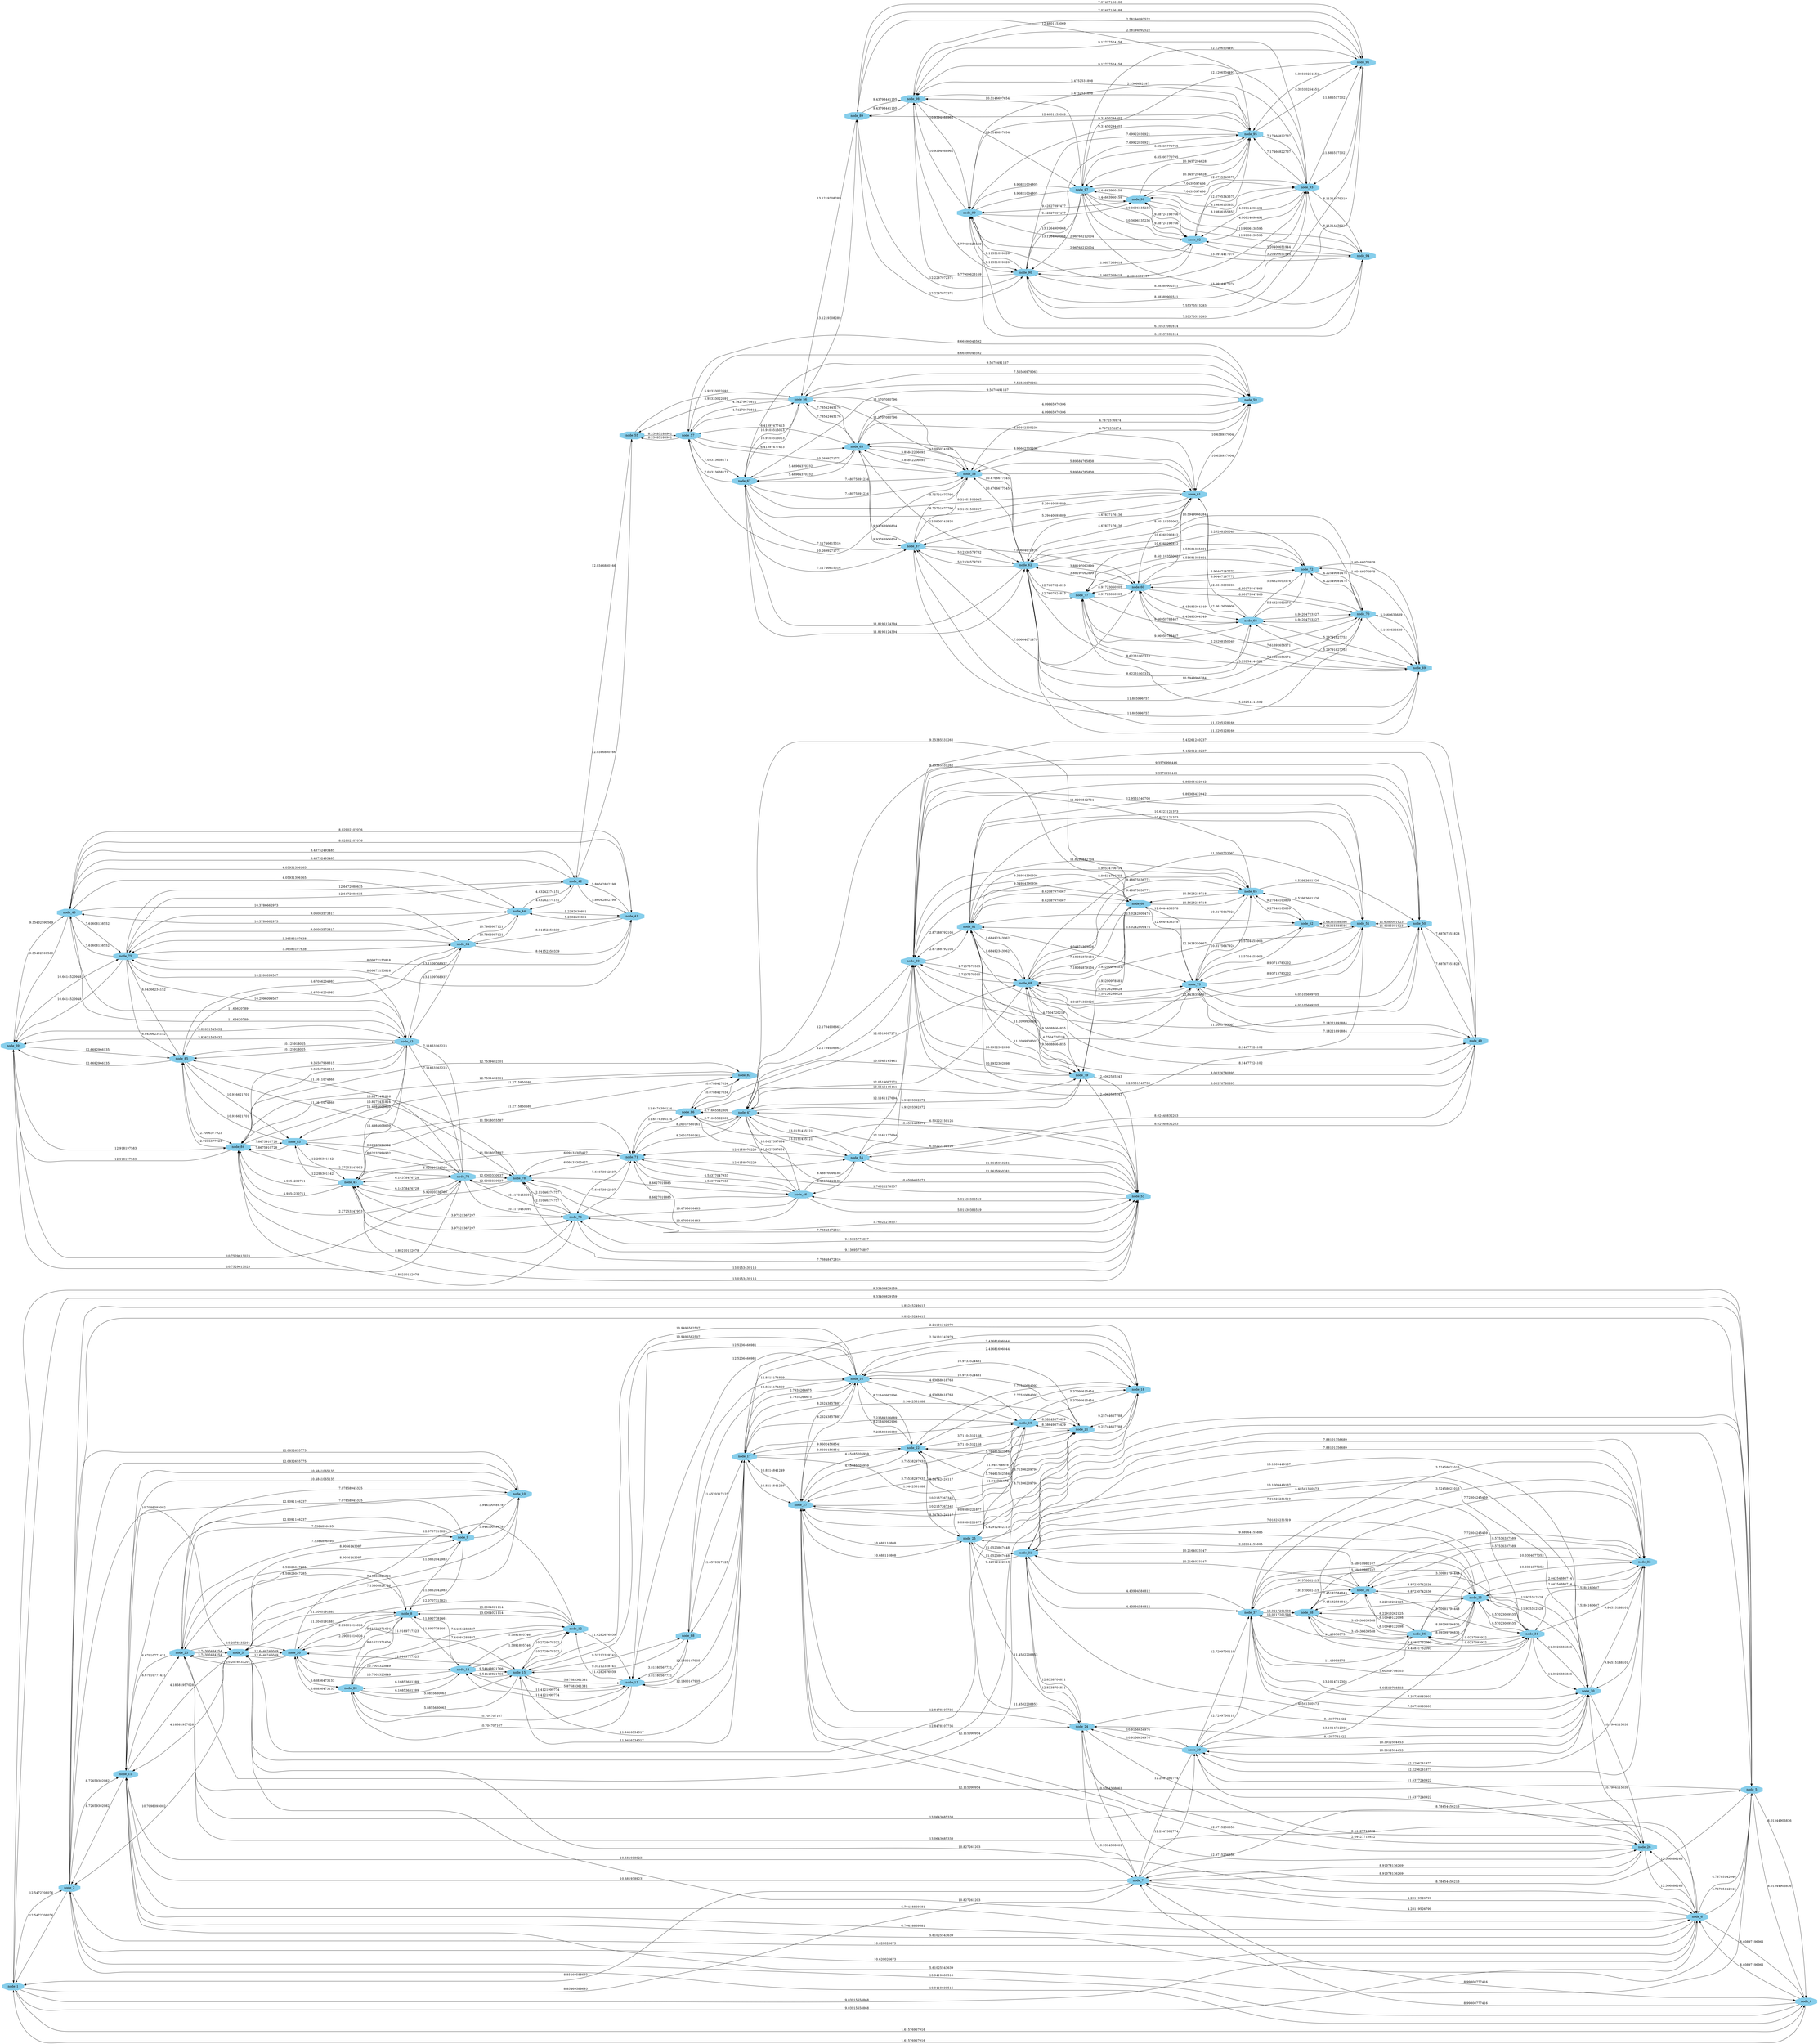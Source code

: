 digraph G {
node [width=.3,height=.3,shape=octagon,style=filled,color=skyblue];
overlap="false";
rankdir="LR";
aspect="1";
node_1 [pos="73.4337074654,42.4580363924!"];
node_2 [pos="82.6735355319,33.9692448401!"];
node_3 [pos="77.8804347268,24.3918652444!"];
node_4 [pos="74.7328071322,41.4972805901!"];
node_5 [pos="76.8247639791,33.7617080501!"];
node_6 [pos="72.062870224,33.5234329309!"];
node_7 [pos="68.1812396271,35.32941655!"];
node_8 [pos="73.5731555264,14.0488776752!"];
node_9 [pos="84.2048488715,18.1219567968!"];
node_10 [pos="84.6213438252,22.0440048061!"];
node_11 [pos="76.1309029577,28.1945253744!"];
node_12 [pos="69.8374865393,1.59676009316!"];
node_13 [pos="58.419329327,2.07737257466!"];
node_14 [pos="69.7953548548,2.98531063071!"];
node_15 [pos="61.2459861882,7.22862792128!"];
node_16 [pos="51.7474019938,12.6758211536!"];
node_17 [pos="49.8091897145,10.6640748263!"];
node_18 [pos="49.3372231602,12.8548245341!"];
node_19 [pos="51.8308832666,17.6118014404!"];
node_20 [pos="71.3328069698,13.5745133432!"];
node_21 [pos="43.9040717728,20.3502354632!"];
node_22 [pos="49.6622195874,20.6232361312!"];
node_23 [pos="77.552720892,21.6685071687!"];
node_24 [pos="57.4955808248,32.9868021298!"];
node_25 [pos="46.9454849467,28.5161978284!"];
node_26 [pos="59.8230615649,32.2402606824!"];
node_27 [pos="54.1169564008,20.5911924766!"];
node_28 [pos="66.9964739469,8.48231944523!"];
node_29 [pos="59.2349855129,43.7629879544!"];
node_30 [pos="50.6454222067,37.9151101283!"];
node_31 [pos="46.4718835743,39.5584328601!"];
node_32 [pos="39.0125722957,46.5393748815!"];
node_33 [pos="47.548037474,47.3656261859!"];
node_34 [pos="40.904806445,43.8238004027!"];
node_35 [pos="47.4098738671,49.4034917413!"];
node_36 [pos="39.0218115131,52.6488591164!"];
node_37 [pos="46.507189405,43.9982383325!"];
node_38 [pos="42.438610635,53.1569250153!"];
node_39 [pos="25.200638717,54.5813476405!"];
node_40 [pos="28.4915501616,63.3373571487!"];
node_41 [pos="25.7360334402,70.8787301638!"];
node_42 [pos="31.588400948,71.1860094046!"];
node_43 [pos="21.4090437126,54.0670546223!"];
node_44 [pos="29.525929966,67.2626709272!"];
node_45 [pos="15.2852189061,44.3349750923!"];
node_46 [pos="18.2363462341,30.053995897!"];
node_47 [pos="8.66207006617,27.0225180632!"];
node_48 [pos="7.9542214,14.991413445!"];
node_49 [pos="16.093458236,15.2916443314!"];
node_50 [pos="16.3880823641,7.6096185083!"];
node_51 [pos="5.67417177025,3.06354256148!"];
node_52 [pos="3.90549989033,1.09867202528!"];
node_53 [pos="13.420384819,31.4539203622!"];
node_54 [pos="20.6310393866,21.9100104547!"];
node_55 [pos="33.3338995902,83.0934419635!"];
node_56 [pos="37.2373217685,87.548678913!"];
node_57 [pos="41.3141778935,85.1251761578!"];
node_58 [pos="46.2709224925,94.1197349132!"];
node_59 [pos="41.5151633539,93.788825606!"];
node_60 [pos="60.4134249886,93.8317575552!"];
node_61 [pos="52.0434219519,95.319430542!"];
node_62 [pos="56.7107269012,94.9978300943!"];
node_63 [pos="44.3138815486,90.7944662708!"];
node_64 [pos="18.7451774268,66.9045595013!"];
node_65 [pos="0.159440110447,9.58401397983!"];
node_66 [pos="2.66284892004,19.8458924739!"];
node_67 [pos="48.1267199219,86.8728255721!"];
node_68 [pos="64.3920843137,98.9145862277!"];
node_69 [pos="67.9402260309,94.980297419!"];
node_70 [pos="66.1277741506,90.1426087133!"];
node_71 [pos="14.6011887267,32.7633693772!"];
node_72 [pos="67.3076673783,94.2000340861!"];
node_73 [pos="10.9550015369,10.2736236709!"];
node_74 [pos="15.2610933753,50.4787124911!"];
node_75 [pos="20.9439185509,64.3561568047!"];
node_76 [pos="15.4478681511,40.3630902792!"];
node_77 [pos="68.3486681306,89.7637214335!"];
node_78 [pos="16.5192955268,38.5448228656!"];
node_79 [pos="3.810431905,23.6076517267!"];
node_80 [pos="10.6678732581,15.015410442!"];
node_81 [pos="8.32909417135,13.3487213245!"];
node_82 [pos="1.96651244859,43.6654788068!"];
node_83 [pos="7.23517268721,53.6299079941!"];
node_84 [pos="13.5685569191,48.9622283287!"];
node_85 [pos="14.6692338508,61.6241161462!"];
node_86 [pos="2.98666449957,33.6383974751!"];
node_87 [pos="54.2473195013,90.5055360244!"];
node_88 [pos="55.0682384551,0.260767915082!"];
node_89 [pos="26.1287201884,94.5332361369!"];
node_90 [pos="15.0473938787,99.7001091835!"];
node_91 [pos="19.1519946593,93.3588816297!"];
node_92 [pos="3.31684795218,97.887666816!"];
node_93 [pos="7.69611275429,95.6691752108!"];
node_94 [pos="0.461096623518,99.3403684803!"];
node_95 [pos="13.9114647859,92.0851462912!"];
node_96 [pos="4.5886361327,88.0825605975!"];
node_97 [pos="7.99129632643,88.6314031516!"];
node_98 [pos="16.6980491283,94.1617619118!"];
node_99 [pos="6.23821530851,97.3654121512!"];
      node_68 -> node_77 [label="9.96959788467"];
      node_68 -> node_69 [label="5.29791827752"];
      node_68 -> node_62 [label="8.62231003318"];
      node_68 -> node_60 [label="6.45483364149"];
      node_68 -> node_61 [label="12.8613609906"];
      node_68 -> node_70 [label="8.94204723327"];
      node_68 -> node_72 [label="5.54325053574"];
      node_69 -> node_70 [label="5.1660636689"];
      node_69 -> node_68 [label="5.29791827752"];
      node_69 -> node_62 [label="11.2295128166"];
      node_69 -> node_60 [label="7.61392656571"];
      node_69 -> node_77 [label="5.23254144382"];
      node_69 -> node_72 [label="1.00446070978"];
      node_62 -> node_58 [label="10.4766677545"];
      node_62 -> node_70 [label="10.5949966284"];
      node_62 -> node_77 [label="12.7607824813"];
      node_62 -> node_68 [label="8.62231003318"];
      node_62 -> node_69 [label="11.2295128166"];
      node_62 -> node_87 [label="5.12338579732"];
      node_62 -> node_63 [label="13.0900741835"];
      node_62 -> node_60 [label="3.88197092899"];
      node_62 -> node_61 [label="4.67837176136"];
      node_62 -> node_67 [label="11.8195124394"];
      node_62 -> node_72 [label="10.6269292812"];
      node_63 -> node_58 [label="3.85842206093"];
      node_63 -> node_87 [label="9.93763906804"];
      node_63 -> node_57 [label="6.41397477413"];
      node_63 -> node_56 [label="7.78542445176"];
      node_63 -> node_62 [label="13.0900741835"];
      node_63 -> node_59 [label="4.09865970306"];
      node_63 -> node_61 [label="8.95662305236"];
      node_63 -> node_67 [label="5.46964370232"];
      node_60 -> node_68 [label="6.45483364149"];
      node_60 -> node_69 [label="7.61392656571"];
      node_60 -> node_87 [label="7.00604071879"];
      node_60 -> node_62 [label="3.88197092899"];
      node_60 -> node_77 [label="8.91723060205"];
      node_60 -> node_61 [label="8.50118355002"];
      node_60 -> node_70 [label="6.80173547866"];
      node_60 -> node_72 [label="6.90407167772"];
      node_61 -> node_67 [label="9.31051503997"];
      node_61 -> node_68 [label="12.8613609906"];
      node_61 -> node_87 [label="5.29440693889"];
      node_61 -> node_62 [label="4.67837176136"];
      node_61 -> node_63 [label="8.95662305236"];
      node_61 -> node_59 [label="10.638937004"];
      node_61 -> node_58 [label="5.89584765838"];
      node_61 -> node_60 [label="8.50118355002"];
      node_66 -> node_80 [label="9.34954390936"];
      node_66 -> node_81 [label="8.62087978067"];
      node_66 -> node_47 [label="9.35385531262"];
      node_66 -> node_48 [label="7.18084879134"];
      node_66 -> node_79 [label="3.93290978581"];
      node_66 -> node_73 [label="12.6644433378"];
      node_66 -> node_65 [label="10.5628218718"];
      node_67 -> node_58 [label="7.48075391234"];
      node_67 -> node_87 [label="7.11746615316"];
      node_67 -> node_57 [label="7.03313638171"];
      node_67 -> node_56 [label="10.9103515013"];
      node_67 -> node_62 [label="11.8195124394"];
      node_67 -> node_63 [label="5.46964370232"];
      node_67 -> node_59 [label="9.5678491167"];
      node_67 -> node_61 [label="9.31051503997"];
      node_64 -> node_85 [label="6.67056204983"];
      node_64 -> node_40 [label="10.3786662973"];
      node_64 -> node_41 [label="8.04152350339"];
      node_64 -> node_43 [label="13.1109768937"];
      node_64 -> node_44 [label="10.7866987121"];
      node_64 -> node_75 [label="3.36583107638"];
      node_65 -> node_52 [label="9.27545103809"];
      node_65 -> node_51 [label="8.53983681326"];
      node_65 -> node_80 [label="11.8290842734"];
      node_65 -> node_81 [label="8.99534706755"];
      node_65 -> node_48 [label="9.48675836771"];
      node_65 -> node_66 [label="10.5628218718"];
      node_65 -> node_73 [label="10.8175647924"];
      node_19 -> node_18 [label="5.37095615454"];
      node_19 -> node_17 [label="7.23589316689"];
      node_19 -> node_16 [label="4.93668618763"];
      node_19 -> node_27 [label="3.75538297933"];
      node_19 -> node_25 [label="11.948764678"];
      node_19 -> node_22 [label="3.71104312158"];
      node_19 -> node_21 [label="8.38649875429"];
      node_18 -> node_19 [label="5.37095615454"];
      node_18 -> node_17 [label="2.24101242979"];
      node_18 -> node_16 [label="2.41681696044"];
      node_18 -> node_27 [label="9.09380221877"];
      node_18 -> node_22 [label="7.77520684092"];
      node_18 -> node_21 [label="9.25744667788"];
      node_17 -> node_19 [label="7.23589316689"];
      node_17 -> node_18 [label="2.24101242979"];
      node_17 -> node_16 [label="2.7935264675"];
      node_17 -> node_15 [label="11.9416334317"];
      node_17 -> node_13 [label="12.1600147905"];
      node_17 -> node_27 [label="10.8214841249"];
      node_17 -> node_22 [label="9.96024568541"];
      node_17 -> node_21 [label="11.3442551888"];
      node_17 -> node_88 [label="11.6570317125"];
      node_16 -> node_19 [label="4.93668618763"];
      node_16 -> node_18 [label="2.41681696044"];
      node_16 -> node_17 [label="2.7935264675"];
      node_16 -> node_15 [label="10.9496582507"];
      node_16 -> node_13 [label="12.5236466981"];
      node_16 -> node_27 [label="8.26243857887"];
      node_16 -> node_22 [label="8.21640982996"];
      node_16 -> node_21 [label="10.9733524481"];
      node_16 -> node_88 [label="12.8515174869"];
      node_15 -> node_17 [label="11.9416334317"];
      node_15 -> node_16 [label="10.9496582507"];
      node_15 -> node_14 [label="9.54449821766"];
      node_15 -> node_13 [label="5.87583361381"];
      node_15 -> node_12 [label="10.2728678332"];
      node_15 -> node_20 [label="11.9169717323"];
      node_15 -> node_88 [label="9.31212328741"];
      node_15 -> node_28 [label="5.8855630063"];
      node_14 -> node_8 [label="11.6907781461"];
      node_14 -> node_15 [label="9.54449821766"];
      node_14 -> node_13 [label="11.4121999774"];
      node_14 -> node_12 [label="1.3891895746"];
      node_14 -> node_20 [label="10.7002323849"];
      node_14 -> node_28 [label="6.16853631289"];
      node_13 -> node_17 [label="12.1600147905"];
      node_13 -> node_16 [label="12.5236466981"];
      node_13 -> node_15 [label="5.87583361381"];
      node_13 -> node_14 [label="11.4121999774"];
      node_13 -> node_12 [label="11.4282676939"];
      node_13 -> node_88 [label="3.81180567721"];
      node_13 -> node_28 [label="10.704707107"];
      node_12 -> node_8 [label="13.0004021114"];
      node_12 -> node_15 [label="10.2728678332"];
      node_12 -> node_14 [label="1.3891895746"];
      node_12 -> node_13 [label="11.4282676939"];
      node_12 -> node_20 [label="12.0707313825"];
      node_12 -> node_28 [label="7.44864283887"];
      node_11 -> node_9 [label="12.9091146237"];
      node_11 -> node_7 [label="10.6819389231"];
      node_11 -> node_6 [label="6.70418869581"];
      node_11 -> node_5 [label="5.61025543639"];
      node_11 -> node_3 [label="4.18581957028"];
      node_11 -> node_2 [label="8.72659302982"];
      node_11 -> node_10 [label="10.4841065135"];
      node_11 -> node_23 [label="6.67910771431"];
      node_10 -> node_23 [label="7.07858945325"];
      node_10 -> node_3 [label="7.13808826726"];
      node_10 -> node_2 [label="12.0832655775"];
      node_10 -> node_9 [label="3.94410048478"];
      node_10 -> node_11 [label="10.4841065135"];
      node_97 -> node_96 [label="3.44663960159"];
      node_97 -> node_95 [label="6.85395770795"];
      node_97 -> node_94 [label="13.0914417074"];
      node_97 -> node_93 [label="7.0439597456"];
      node_97 -> node_92 [label="10.3696135236"];
      node_97 -> node_91 [label="12.1206534493"];
      node_97 -> node_90 [label="13.1264909968"];
      node_97 -> node_99 [label="8.90821004805"];
      node_97 -> node_98 [label="10.3146697654"];
      node_96 -> node_97 [label="3.44663960159"];
      node_96 -> node_95 [label="10.1457294628"];
      node_96 -> node_94 [label="11.9906138595"];
      node_96 -> node_93 [label="8.19836155853"];
      node_96 -> node_92 [label="9.88724193766"];
      node_96 -> node_99 [label="9.42827897477"];
      node_95 -> node_97 [label="6.85395770795"];
      node_95 -> node_96 [label="10.1457294628"];
      node_95 -> node_93 [label="7.17466822737"];
      node_95 -> node_92 [label="12.0795343575"];
      node_95 -> node_91 [label="5.39310254551"];
      node_95 -> node_90 [label="7.69922039921"];
      node_95 -> node_89 [label="12.4601153069"];
      node_95 -> node_99 [label="9.31450294403"];
      node_95 -> node_98 [label="3.4752531898"];
      node_94 -> node_97 [label="13.0914417074"];
      node_94 -> node_96 [label="11.9906138595"];
      node_94 -> node_93 [label="8.11314479319"];
      node_94 -> node_92 [label="3.20400651944"];
      node_94 -> node_99 [label="6.10537081614"];
      node_93 -> node_97 [label="7.0439597456"];
      node_93 -> node_96 [label="8.19836155853"];
      node_93 -> node_95 [label="7.17466822737"];
      node_93 -> node_94 [label="8.11314479319"];
      node_93 -> node_92 [label="4.90914098491"];
      node_93 -> node_91 [label="11.6865173021"];
      node_93 -> node_90 [label="8.38389902511"];
      node_93 -> node_99 [label="2.2366682187"];
      node_93 -> node_98 [label="9.12727524158"];
      node_92 -> node_97 [label="10.3696135236"];
      node_92 -> node_96 [label="9.88724193766"];
      node_92 -> node_95 [label="12.0795343575"];
      node_92 -> node_94 [label="3.20400651944"];
      node_92 -> node_93 [label="4.90914098491"];
      node_92 -> node_90 [label="11.8697369419"];
      node_92 -> node_99 [label="2.96768212004"];
      node_91 -> node_97 [label="12.1206534493"];
      node_91 -> node_95 [label="5.39310254551"];
      node_91 -> node_93 [label="11.6865173021"];
      node_91 -> node_90 [label="7.55373513283"];
      node_91 -> node_89 [label="7.07487156188"];
      node_91 -> node_98 [label="2.58194992522"];
      node_90 -> node_97 [label="13.1264909968"];
      node_90 -> node_95 [label="7.69922039921"];
      node_90 -> node_93 [label="8.38389902511"];
      node_90 -> node_92 [label="11.8697369419"];
      node_90 -> node_91 [label="7.55373513283"];
      node_90 -> node_89 [label="12.2267072371"];
      node_90 -> node_99 [label="9.11331099626"];
      node_90 -> node_98 [label="5.77909623169"];
      node_99 -> node_97 [label="8.90821004805"];
      node_99 -> node_96 [label="9.42827897477"];
      node_99 -> node_95 [label="9.31450294403"];
      node_99 -> node_94 [label="6.10537081614"];
      node_99 -> node_93 [label="2.2366682187"];
      node_99 -> node_92 [label="2.96768212004"];
      node_99 -> node_90 [label="9.11331099626"];
      node_99 -> node_98 [label="10.9394468962"];
      node_98 -> node_97 [label="10.3146697654"];
      node_98 -> node_95 [label="3.4752531898"];
      node_98 -> node_93 [label="9.12727524158"];
      node_98 -> node_91 [label="2.58194992522"];
      node_98 -> node_90 [label="5.77909623169"];
      node_98 -> node_89 [label="9.43798441105"];
      node_98 -> node_99 [label="10.9394468962"];
      node_84 -> node_39 [label="12.918197583"];
      node_84 -> node_85 [label="12.7096377923"];
      node_84 -> node_43 [label="9.35587968315"];
      node_84 -> node_45 [label="4.9354230711"];
      node_84 -> node_82 [label="12.7539402301"];
      node_84 -> node_83 [label="7.8675910728"];
      node_84 -> node_74 [label="2.27253247953"];
      node_84 -> node_76 [label="8.80210122078"];
      node_84 -> node_78 [label="10.8272431816"];
      node_85 -> node_39 [label="12.6692966135"];
      node_85 -> node_84 [label="12.7096377923"];
      node_85 -> node_43 [label="10.125918025"];
      node_85 -> node_83 [label="10.916621701"];
      node_85 -> node_75 [label="6.84366234152"];
      node_85 -> node_74 [label="11.1611074868"];
      node_85 -> node_64 [label="6.67056204983"];
      node_86 -> node_53 [label="10.6599465271"];
      node_86 -> node_79 [label="10.0645145441"];
      node_86 -> node_71 [label="11.6474395124"];
      node_86 -> node_82 [label="10.0788427034"];
      node_86 -> node_47 [label="8.71665582309"];
      node_87 -> node_58 [label="8.75701677796"];
      node_87 -> node_70 [label="11.885996757"];
      node_87 -> node_62 [label="5.12338579732"];
      node_87 -> node_63 [label="9.93763906804"];
      node_87 -> node_60 [label="7.00604071879"];
      node_87 -> node_61 [label="5.29440693889"];
      node_87 -> node_67 [label="7.11746615316"];
      node_80 -> node_47 [label="12.1734908663"];
      node_80 -> node_51 [label="12.9531540708"];
      node_80 -> node_50 [label="9.3576998446"];
      node_80 -> node_79 [label="10.9932302898"];
      node_80 -> node_81 [label="2.87188792105"];
      node_80 -> node_54 [label="12.1161127694"];
      node_80 -> node_48 [label="2.7137579595"];
      node_80 -> node_49 [label="5.43261240237"];
      node_80 -> node_66 [label="9.34954390936"];
      node_80 -> node_73 [label="4.7504720219"];
      node_80 -> node_65 [label="11.8290842734"];
      node_81 -> node_52 [label="13.0242809474"];
      node_81 -> node_51 [label="10.6223121373"];
      node_81 -> node_50 [label="9.89366422642"];
      node_81 -> node_79 [label="11.2099938303"];
      node_81 -> node_48 [label="1.68492343962"];
      node_81 -> node_49 [label="8.00376780895"];
      node_81 -> node_80 [label="2.87188792105"];
      node_81 -> node_66 [label="8.62087978067"];
      node_81 -> node_73 [label="4.04371303026"];
      node_81 -> node_65 [label="8.99534706755"];
      node_82 -> node_84 [label="12.7539402301"];
      node_82 -> node_86 [label="10.0788427034"];
      node_82 -> node_83 [label="11.2715850589"];
      node_83 -> node_84 [label="7.8675910728"];
      node_83 -> node_74 [label="8.62237994932"];
      node_83 -> node_45 [label="12.296301142"];
      node_83 -> node_82 [label="11.2715850589"];
      node_83 -> node_85 [label="10.916621701"];
      node_88 -> node_17 [label="11.6570317125"];
      node_88 -> node_16 [label="12.8515174869"];
      node_88 -> node_15 [label="9.31212328741"];
      node_88 -> node_13 [label="3.81180567721"];
      node_89 -> node_95 [label="12.4601153069"];
      node_89 -> node_98 [label="9.43798441105"];
      node_89 -> node_56 [label="13.1219308289"];
      node_89 -> node_91 [label="7.07487156188"];
      node_89 -> node_90 [label="12.2267072371"];
      node_9 -> node_10 [label="3.94410048478"];
      node_9 -> node_3 [label="8.9056143087"];
      node_9 -> node_23 [label="7.5384896495"];
      node_9 -> node_11 [label="12.9091146237"];
      node_9 -> node_8 [label="11.3852042983"];
      node_8 -> node_9 [label="11.3852042983"];
      node_8 -> node_14 [label="11.6907781461"];
      node_8 -> node_3 [label="11.2040191881"];
      node_8 -> node_12 [label="13.0004021114"];
      node_8 -> node_23 [label="8.59626047285"];
      node_8 -> node_20 [label="2.29001816026"];
      node_8 -> node_28 [label="8.61622371604"];
      node_7 -> node_6 [label="4.28119526799"];
      node_7 -> node_5 [label="8.78454456213"];
      node_7 -> node_4 [label="8.99808777416"];
      node_7 -> node_11 [label="10.6819389231"];
      node_7 -> node_26 [label="8.91078136269"];
      node_7 -> node_24 [label="10.9394308061"];
      node_7 -> node_1 [label="8.85469588693"];
      node_7 -> node_29 [label="12.2947382774"];
      node_6 -> node_7 [label="4.28119526799"];
      node_6 -> node_5 [label="4.76785142046"];
      node_6 -> node_4 [label="8.40897196961"];
      node_6 -> node_3 [label="10.827261203"];
      node_6 -> node_2 [label="10.620026673"];
      node_6 -> node_1 [label="9.03915558868"];
      node_6 -> node_26 [label="12.306886163"];
      node_6 -> node_11 [label="6.70418869581"];
      node_6 -> node_23 [label="13.0643685338"];
      node_5 -> node_7 [label="8.78454456213"];
      node_5 -> node_6 [label="4.76785142046"];
      node_5 -> node_4 [label="8.01344906836"];
      node_5 -> node_3 [label="9.42912482313"];
      node_5 -> node_2 [label="5.85245249413"];
      node_5 -> node_1 [label="9.33409829159"];
      node_5 -> node_11 [label="5.61025543639"];
      node_5 -> node_23 [label="12.115090954"];
      node_4 -> node_7 [label="8.99808777416"];
      node_4 -> node_6 [label="8.40897196961"];
      node_4 -> node_5 [label="8.01344906836"];
      node_4 -> node_2 [label="10.9419600516"];
      node_4 -> node_1 [label="1.61576967916"];
      node_3 -> node_9 [label="8.9056143087"];
      node_3 -> node_8 [label="11.2040191881"];
      node_3 -> node_6 [label="10.827261203"];
      node_3 -> node_5 [label="9.42912482313"];
      node_3 -> node_2 [label="10.7098093002"];
      node_3 -> node_11 [label="4.18581957028"];
      node_3 -> node_10 [label="7.13808826726"];
      node_3 -> node_23 [label="2.74300484254"];
      node_3 -> node_20 [label="12.6446246049"];
      node_2 -> node_6 [label="10.620026673"];
      node_2 -> node_5 [label="5.85245249413"];
      node_2 -> node_4 [label="10.9419600516"];
      node_2 -> node_3 [label="10.7098093002"];
      node_2 -> node_1 [label="12.5472708076"];
      node_2 -> node_10 [label="12.0832655775"];
      node_2 -> node_11 [label="8.72659302982"];
      node_1 -> node_7 [label="8.85469588693"];
      node_1 -> node_6 [label="9.03915558868"];
      node_1 -> node_5 [label="9.33409829159"];
      node_1 -> node_4 [label="1.61576967916"];
      node_1 -> node_2 [label="12.5472708076"];
      node_39 -> node_84 [label="12.918197583"];
      node_39 -> node_40 [label="9.35402590569"];
      node_39 -> node_85 [label="12.6692966135"];
      node_39 -> node_43 [label="3.82631545832"];
      node_39 -> node_75 [label="10.6614520948"];
      node_39 -> node_74 [label="10.7529613023"];
      node_38 -> node_33 [label="7.72304245459"];
      node_38 -> node_32 [label="7.45182584843"];
      node_38 -> node_35 [label="6.22910262125"];
      node_38 -> node_34 [label="9.45831752093"];
      node_38 -> node_37 [label="10.0217201598"];
      node_38 -> node_36 [label="3.45436639588"];
      node_31 -> node_30 [label="4.48541350573"];
      node_31 -> node_33 [label="7.88101356689"];
      node_31 -> node_32 [label="10.2164023147"];
      node_31 -> node_35 [label="9.88964155885"];
      node_31 -> node_34 [label="7.01325231519"];
      node_31 -> node_37 [label="4.43994584812"];
      node_31 -> node_24 [label="12.8338704811"];
      node_31 -> node_25 [label="11.0523867448"];
      node_30 -> node_31 [label="4.48541350573"];
      node_30 -> node_33 [label="9.94515188101"];
      node_30 -> node_35 [label="11.935312528"];
      node_30 -> node_34 [label="11.3926386836"];
      node_30 -> node_37 [label="7.35726983803"];
      node_30 -> node_26 [label="10.7904115039"];
      node_30 -> node_24 [label="8.4387731822"];
      node_30 -> node_25 [label="10.1009449137"];
      node_30 -> node_29 [label="10.3912594453"];
      node_33 -> node_38 [label="7.72304245459"];
      node_33 -> node_31 [label="7.88101356689"];
      node_33 -> node_30 [label="9.94515188101"];
      node_33 -> node_32 [label="8.57536337589"];
      node_33 -> node_35 [label="2.04254380714"];
      node_33 -> node_34 [label="7.5284160607"];
      node_33 -> node_37 [label="3.52458021015"];
      node_33 -> node_36 [label="10.0304077352"];
      node_33 -> node_29 [label="12.2296261877"];
      node_32 -> node_38 [label="7.45182584843"];
      node_32 -> node_31 [label="10.2164023147"];
      node_32 -> node_33 [label="8.57536337589"];
      node_32 -> node_35 [label="8.87230742636"];
      node_32 -> node_34 [label="3.30981794448"];
      node_32 -> node_37 [label="7.91370081415"];
      node_32 -> node_36 [label="6.10949122098"];
      node_35 -> node_38 [label="6.22910262125"];
      node_35 -> node_31 [label="9.88964155885"];
      node_35 -> node_30 [label="11.935312528"];
      node_35 -> node_33 [label="2.04254380714"];
      node_35 -> node_32 [label="8.87230742636"];
      node_35 -> node_34 [label="8.57023089535"];
      node_35 -> node_37 [label="5.48010982107"];
      node_35 -> node_36 [label="8.99399796836"];
      node_35 -> node_29 [label="13.1014712305"];
      node_34 -> node_38 [label="9.45831752093"];
      node_34 -> node_31 [label="7.01325231519"];
      node_34 -> node_30 [label="11.3926386836"];
      node_34 -> node_33 [label="7.5284160607"];
      node_34 -> node_32 [label="3.30981794448"];
      node_34 -> node_35 [label="8.57023089535"];
      node_34 -> node_37 [label="5.60509798503"];
      node_34 -> node_36 [label="9.0237093932"];
      node_37 -> node_38 [label="10.0217201598"];
      node_37 -> node_31 [label="4.43994584812"];
      node_37 -> node_30 [label="7.35726983803"];
      node_37 -> node_33 [label="3.52458021015"];
      node_37 -> node_32 [label="7.91370081415"];
      node_37 -> node_35 [label="5.48010982107"];
      node_37 -> node_34 [label="5.60509798503"];
      node_37 -> node_36 [label="11.43958575"];
      node_37 -> node_29 [label="12.7299700119"];
      node_36 -> node_38 [label="3.45436639588"];
      node_36 -> node_33 [label="10.0304077352"];
      node_36 -> node_32 [label="6.10949122098"];
      node_36 -> node_35 [label="8.99399796836"];
      node_36 -> node_34 [label="9.0237093932"];
      node_36 -> node_37 [label="11.43958575"];
      node_26 -> node_7 [label="8.91078136269"];
      node_26 -> node_6 [label="12.306886163"];
      node_26 -> node_27 [label="12.9715236656"];
      node_26 -> node_24 [label="2.44427713822"];
      node_26 -> node_30 [label="10.7904115039"];
      node_26 -> node_29 [label="11.5377240922"];
      node_27 -> node_19 [label="3.75538297933"];
      node_27 -> node_18 [label="9.09380221877"];
      node_27 -> node_17 [label="10.8214841249"];
      node_27 -> node_16 [label="8.26243857887"];
      node_27 -> node_26 [label="12.9715236656"];
      node_27 -> node_24 [label="12.8478107736"];
      node_27 -> node_25 [label="10.688110808"];
      node_27 -> node_22 [label="4.45485205959"];
      node_27 -> node_21 [label="10.2157267342"];
      node_24 -> node_7 [label="10.9394308061"];
      node_24 -> node_30 [label="8.4387731822"];
      node_24 -> node_31 [label="12.8338704811"];
      node_24 -> node_26 [label="2.44427713822"];
      node_24 -> node_27 [label="12.8478107736"];
      node_24 -> node_25 [label="11.4582208853"];
      node_24 -> node_29 [label="10.9156634976"];
      node_25 -> node_19 [label="11.948764678"];
      node_25 -> node_31 [label="11.0523867448"];
      node_25 -> node_30 [label="10.1009449137"];
      node_25 -> node_27 [label="10.688110808"];
      node_25 -> node_24 [label="11.4582208853"];
      node_25 -> node_22 [label="8.34742424117"];
      node_25 -> node_21 [label="8.71396209794"];
      node_22 -> node_19 [label="3.71104312158"];
      node_22 -> node_18 [label="7.77520684092"];
      node_22 -> node_17 [label="9.96024568541"];
      node_22 -> node_16 [label="8.21640982996"];
      node_22 -> node_27 [label="4.45485205959"];
      node_22 -> node_25 [label="8.34742424117"];
      node_22 -> node_21 [label="5.76461582584"];
      node_23 -> node_9 [label="7.5384896495"];
      node_23 -> node_8 [label="8.59626047285"];
      node_23 -> node_6 [label="13.0643685338"];
      node_23 -> node_5 [label="12.115090954"];
      node_23 -> node_3 [label="2.74300484254"];
      node_23 -> node_11 [label="6.67910771431"];
      node_23 -> node_10 [label="7.07858945325"];
      node_23 -> node_20 [label="10.2078433201"];
      node_20 -> node_8 [label="2.29001816026"];
      node_20 -> node_15 [label="11.9169717323"];
      node_20 -> node_14 [label="10.7002323849"];
      node_20 -> node_3 [label="12.6446246049"];
      node_20 -> node_12 [label="12.0707313825"];
      node_20 -> node_23 [label="10.2078433201"];
      node_20 -> node_28 [label="6.68836473133"];
      node_21 -> node_19 [label="8.38649875429"];
      node_21 -> node_18 [label="9.25744667788"];
      node_21 -> node_17 [label="11.3442551888"];
      node_21 -> node_16 [label="10.9733524481"];
      node_21 -> node_27 [label="10.2157267342"];
      node_21 -> node_25 [label="8.71396209794"];
      node_21 -> node_22 [label="5.76461582584"];
      node_28 -> node_8 [label="8.61622371604"];
      node_28 -> node_15 [label="5.8855630063"];
      node_28 -> node_14 [label="6.16853631289"];
      node_28 -> node_13 [label="10.704707107"];
      node_28 -> node_12 [label="7.44864283887"];
      node_28 -> node_20 [label="6.68836473133"];
      node_29 -> node_7 [label="12.2947382774"];
      node_29 -> node_30 [label="10.3912594453"];
      node_29 -> node_33 [label="12.2296261877"];
      node_29 -> node_35 [label="13.1014712305"];
      node_29 -> node_37 [label="12.7299700119"];
      node_29 -> node_26 [label="11.5377240922"];
      node_29 -> node_24 [label="10.9156634976"];
      node_53 -> node_47 [label="6.50222159126"];
      node_53 -> node_86 [label="10.6599465271"];
      node_53 -> node_79 [label="12.4062535243"];
      node_53 -> node_45 [label="13.0153439115"];
      node_53 -> node_46 [label="5.01530386519"];
      node_53 -> node_54 [label="11.9615950281"];
      node_53 -> node_76 [label="9.13695776897"];
      node_53 -> node_71 [label="1.76322278557"];
      node_53 -> node_78 [label="7.73848472816"];
      node_52 -> node_51 [label="2.64365588586"];
      node_52 -> node_81 [label="13.0242809474"];
      node_52 -> node_73 [label="11.5704455906"];
      node_52 -> node_65 [label="9.27545103809"];
      node_51 -> node_52 [label="2.64365588586"];
      node_51 -> node_50 [label="11.6385001923"];
      node_51 -> node_80 [label="12.9531540708"];
      node_51 -> node_81 [label="10.6223121373"];
      node_51 -> node_48 [label="12.1438350667"];
      node_51 -> node_73 [label="8.93713783202"];
      node_51 -> node_65 [label="8.53983681326"];
      node_50 -> node_51 [label="11.6385001923"];
      node_50 -> node_80 [label="9.3576998446"];
      node_50 -> node_81 [label="9.89366422642"];
      node_50 -> node_48 [label="11.2080733067"];
      node_50 -> node_49 [label="7.68767351828"];
      node_50 -> node_73 [label="6.05105699705"];
      node_57 -> node_56 [label="4.74279679812"];
      node_57 -> node_55 [label="8.23485188901"];
      node_57 -> node_63 [label="6.41397477413"];
      node_57 -> node_59 [label="8.66598043592"];
      node_57 -> node_58 [label="10.2699271771"];
      node_57 -> node_67 [label="7.03313638171"];
      node_56 -> node_89 [label="13.1219308289"];
      node_56 -> node_57 [label="4.74279679812"];
      node_56 -> node_55 [label="5.92333022691"];
      node_56 -> node_63 [label="7.78542445176"];
      node_56 -> node_59 [label="7.56566979063"];
      node_56 -> node_58 [label="11.1707080796"];
      node_56 -> node_67 [label="10.9103515013"];
      node_55 -> node_42 [label="12.0346880166"];
      node_55 -> node_57 [label="8.23485188901"];
      node_55 -> node_56 [label="5.92333022691"];
      node_54 -> node_53 [label="11.9615950281"];
      node_54 -> node_80 [label="12.1161127694"];
      node_54 -> node_46 [label="8.48876046188"];
      node_54 -> node_47 [label="13.0151435121"];
      node_54 -> node_49 [label="8.02448832263"];
      node_54 -> node_71 [label="12.4158970229"];
      node_59 -> node_58 [label="4.7672576974"];
      node_59 -> node_57 [label="8.66598043592"];
      node_59 -> node_56 [label="7.56566979063"];
      node_59 -> node_63 [label="4.09865970306"];
      node_59 -> node_61 [label="10.638937004"];
      node_59 -> node_67 [label="9.5678491167"];
      node_58 -> node_87 [label="8.75701677796"];
      node_58 -> node_57 [label="10.2699271771"];
      node_58 -> node_56 [label="11.1707080796"];
      node_58 -> node_62 [label="10.4766677545"];
      node_58 -> node_63 [label="3.85842206093"];
      node_58 -> node_59 [label="4.7672576974"];
      node_58 -> node_61 [label="5.89584765838"];
      node_58 -> node_67 [label="7.48075391234"];
      node_40 -> node_39 [label="9.35402590569"];
      node_40 -> node_41 [label="8.02902107076"];
      node_40 -> node_42 [label="8.43752493485"];
      node_40 -> node_43 [label="11.66620789"];
      node_40 -> node_44 [label="4.05931396165"];
      node_40 -> node_75 [label="7.61608138552"];
      node_40 -> node_64 [label="10.3786662973"];
      node_41 -> node_40 [label="8.02902107076"];
      node_41 -> node_75 [label="8.09372153818"];
      node_41 -> node_42 [label="5.86042882198"];
      node_41 -> node_44 [label="5.2382439881"];
      node_41 -> node_64 [label="8.04152350339"];
      node_42 -> node_40 [label="8.43752493485"];
      node_42 -> node_41 [label="5.86042882198"];
      node_42 -> node_75 [label="12.6472088635"];
      node_42 -> node_44 [label="4.43242274151"];
      node_42 -> node_55 [label="12.0346880166"];
      node_43 -> node_39 [label="3.82631545832"];
      node_43 -> node_84 [label="9.35587968315"];
      node_43 -> node_40 [label="11.66620789"];
      node_43 -> node_85 [label="10.125918025"];
      node_43 -> node_45 [label="11.4984608639"];
      node_43 -> node_75 [label="10.2996099507"];
      node_43 -> node_74 [label="7.11853163223"];
      node_43 -> node_64 [label="13.1109768937"];
      node_44 -> node_40 [label="4.05931396165"];
      node_44 -> node_41 [label="5.2382439881"];
      node_44 -> node_42 [label="4.43242274151"];
      node_44 -> node_75 [label="9.06083573817"];
      node_44 -> node_64 [label="10.7866987121"];
      node_45 -> node_84 [label="4.9354230711"];
      node_45 -> node_53 [label="13.0153439115"];
      node_45 -> node_43 [label="11.4984608639"];
      node_45 -> node_78 [label="5.92020336769"];
      node_45 -> node_83 [label="12.296301142"];
      node_45 -> node_74 [label="6.14378476728"];
      node_45 -> node_76 [label="3.97521367297"];
      node_45 -> node_71 [label="11.5918055587"];
      node_46 -> node_47 [label="10.0427397654"];
      node_46 -> node_53 [label="5.01530386519"];
      node_46 -> node_78 [label="8.6627019885"];
      node_46 -> node_54 [label="8.48876046188"];
      node_46 -> node_76 [label="10.6795616483"];
      node_46 -> node_71 [label="4.53377047933"];
      node_47 -> node_66 [label="9.35385531262"];
      node_47 -> node_53 [label="6.50222159126"];
      node_47 -> node_86 [label="8.71665582309"];
      node_47 -> node_79 [label="5.93293392372"];
      node_47 -> node_46 [label="10.0427397654"];
      node_47 -> node_54 [label="13.0151435121"];
      node_47 -> node_48 [label="12.0519097271"];
      node_47 -> node_80 [label="12.1734908663"];
      node_47 -> node_71 [label="8.26017580161"];
      node_48 -> node_51 [label="12.1438350667"];
      node_48 -> node_50 [label="11.2080733067"];
      node_48 -> node_79 [label="9.56088664855"];
      node_48 -> node_81 [label="1.68492343962"];
      node_48 -> node_47 [label="12.0519097271"];
      node_48 -> node_80 [label="2.7137579595"];
      node_48 -> node_49 [label="8.14477224102"];
      node_48 -> node_66 [label="7.18084879134"];
      node_48 -> node_73 [label="5.59126298628"];
      node_48 -> node_65 [label="9.48675836771"];
      node_49 -> node_50 [label="7.68767351828"];
      node_49 -> node_80 [label="5.43261240237"];
      node_49 -> node_81 [label="8.00376780895"];
      node_49 -> node_54 [label="8.02448832263"];
      node_49 -> node_48 [label="8.14477224102"];
      node_49 -> node_73 [label="7.18221891884"];
      node_79 -> node_53 [label="12.4062535243"];
      node_79 -> node_86 [label="10.0645145441"];
      node_79 -> node_80 [label="10.9932302898"];
      node_79 -> node_81 [label="11.2099938303"];
      node_79 -> node_47 [label="5.93293392372"];
      node_79 -> node_48 [label="9.56088664855"];
      node_79 -> node_66 [label="3.93290978581"];
      node_78 -> node_84 [label="10.8272431816"];
      node_78 -> node_53 [label="7.73848472816"];
      node_78 -> node_45 [label="5.92020336769"];
      node_78 -> node_46 [label="8.6627019885"];
      node_78 -> node_74 [label="12.0000330937"];
      node_78 -> node_76 [label="2.11046274757"];
      node_78 -> node_71 [label="6.09133303427"];
      node_75 -> node_39 [label="10.6614520948"];
      node_75 -> node_85 [label="6.84366234152"];
      node_75 -> node_40 [label="7.61608138552"];
      node_75 -> node_41 [label="8.09372153818"];
      node_75 -> node_42 [label="12.6472088635"];
      node_75 -> node_43 [label="10.2996099507"];
      node_75 -> node_44 [label="9.06083573817"];
      node_75 -> node_64 [label="3.36583107638"];
      node_74 -> node_39 [label="10.7529613023"];
      node_74 -> node_84 [label="2.27253247953"];
      node_74 -> node_85 [label="11.1611074868"];
      node_74 -> node_43 [label="7.11853163223"];
      node_74 -> node_45 [label="6.14378476728"];
      node_74 -> node_83 [label="8.62237994932"];
      node_74 -> node_76 [label="10.1173463691"];
      node_74 -> node_78 [label="12.0000330937"];
      node_77 -> node_68 [label="9.96959788467"];
      node_77 -> node_69 [label="5.23254144382"];
      node_77 -> node_62 [label="12.7607824813"];
      node_77 -> node_60 [label="8.91723060205"];
      node_77 -> node_70 [label="2.25298150049"];
      node_77 -> node_72 [label="4.55681385601"];
      node_76 -> node_84 [label="8.80210122078"];
      node_76 -> node_53 [label="9.13695776897"];
      node_76 -> node_45 [label="3.97521367297"];
      node_76 -> node_46 [label="10.6795616483"];
      node_76 -> node_74 [label="10.1173463691"];
      node_76 -> node_71 [label="7.64673942507"];
      node_76 -> node_78 [label="2.11046274757"];
      node_71 -> node_47 [label="8.26017580161"];
      node_71 -> node_53 [label="1.76322278557"];
      node_71 -> node_86 [label="11.6474395124"];
      node_71 -> node_45 [label="11.5918055587"];
      node_71 -> node_46 [label="4.53377047933"];
      node_71 -> node_54 [label="12.4158970229"];
      node_71 -> node_76 [label="7.64673942507"];
      node_71 -> node_78 [label="6.09133303427"];
      node_70 -> node_68 [label="8.94204723327"];
      node_70 -> node_69 [label="5.1660636689"];
      node_70 -> node_87 [label="11.885996757"];
      node_70 -> node_62 [label="10.5949966284"];
      node_70 -> node_60 [label="6.80173547866"];
      node_70 -> node_77 [label="2.25298150049"];
      node_70 -> node_72 [label="4.22549981478"];
      node_73 -> node_52 [label="11.5704455906"];
      node_73 -> node_51 [label="8.93713783202"];
      node_73 -> node_50 [label="6.05105699705"];
      node_73 -> node_80 [label="4.7504720219"];
      node_73 -> node_81 [label="4.04371303026"];
      node_73 -> node_48 [label="5.59126298628"];
      node_73 -> node_49 [label="7.18221891884"];
      node_73 -> node_66 [label="12.6644433378"];
      node_73 -> node_65 [label="10.8175647924"];
      node_72 -> node_70 [label="4.22549981478"];
      node_72 -> node_68 [label="5.54325053574"];
      node_72 -> node_69 [label="1.00446070978"];
      node_72 -> node_62 [label="10.6269292812"];
      node_72 -> node_60 [label="6.90407167772"];
      node_72 -> node_77 [label="4.55681385601"];
}